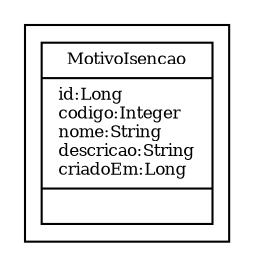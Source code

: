 digraph G{
fontname = "Times-Roman"
fontsize = 8

node [
        fontname = "Times-Roman"
        fontsize = 8
        shape = "record"
]

edge [
        fontname = "Times-Roman"
        fontsize = 8
]

subgraph clusterISENCAO
{
MotivoIsencao [label = "{MotivoIsencao|id:Long\lcodigo:Integer\lnome:String\ldescricao:String\lcriadoEm:Long\l|\l}"]
}
}
